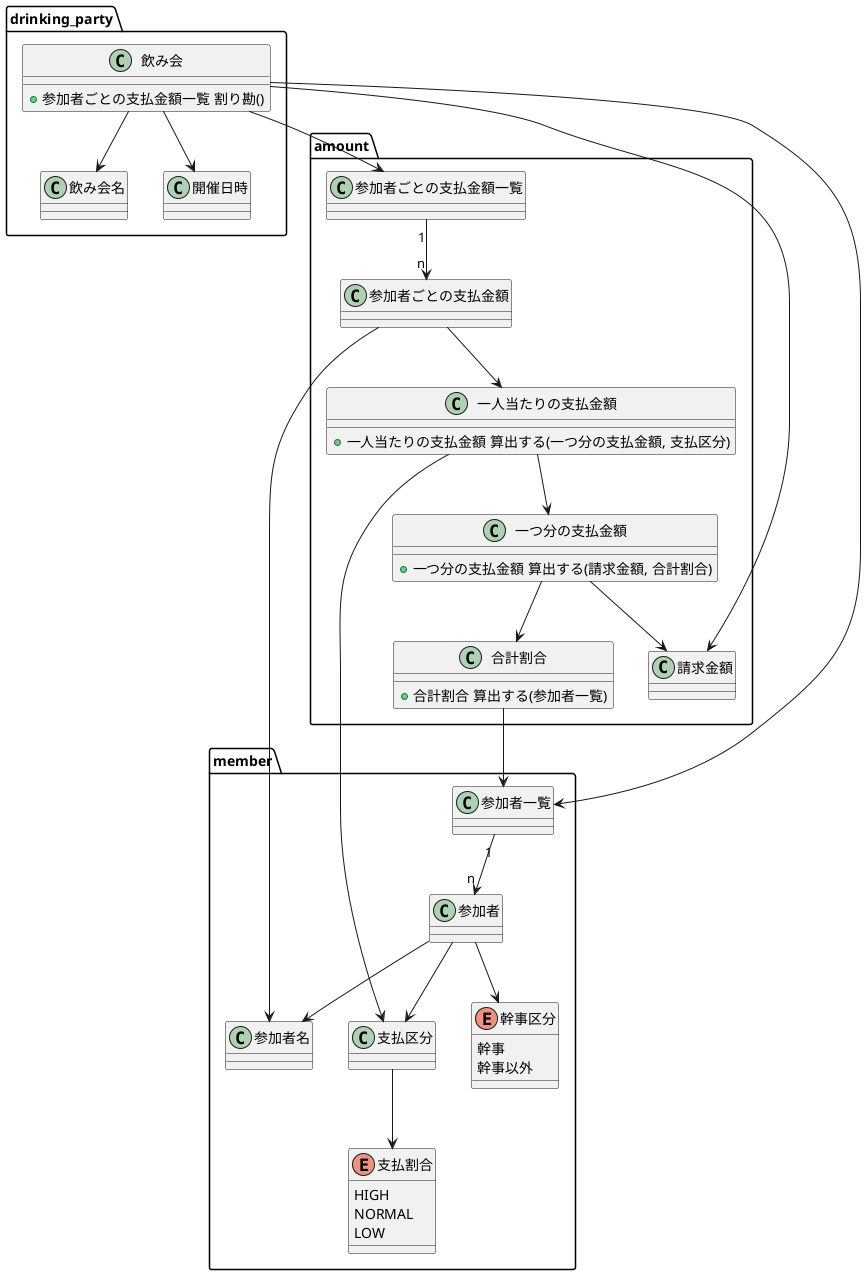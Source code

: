 @startuml

package drinking_party {
    class 飲み会 {
        + 参加者ごとの支払金額一覧 割り勘()
    }

    飲み会 --> 飲み会名
    飲み会 --> 開催日時
}

package member {
    enum 幹事区分 {
        幹事
        幹事以外
    }
    enum 支払割合 {
        HIGH
        NORMAL
        LOW
    }

    参加者一覧 "1" --> "n" 参加者
    参加者 --> 参加者名
    参加者 --> 幹事区分
    参加者 --> 支払区分
    支払区分 --> 支払割合
}

package amount {
    class 一つ分の支払金額 {
        + 一つ分の支払金額 算出する(請求金額, 合計割合)
    }
    class 一人当たりの支払金額 {
        + 一人当たりの支払金額 算出する(一つ分の支払金額, 支払区分)
    }
    class 合計割合 {
        + 合計割合 算出する(参加者一覧)
    }
    class 参加者ごとの支払金額 {
    }

    一つ分の支払金額 --> 請求金額
    参加者ごとの支払金額 --> 一人当たりの支払金額
    参加者ごとの支払金額一覧 "1" --> "n" 参加者ごとの支払金額
}

飲み会 --> 参加者一覧
飲み会 --> 請求金額
飲み会 --> 参加者ごとの支払金額一覧

一つ分の支払金額 --> 合計割合
合計割合 --> 参加者一覧

一人当たりの支払金額 --> 一つ分の支払金額
一人当たりの支払金額 --> 支払区分

参加者ごとの支払金額 --> 参加者名

@enduml